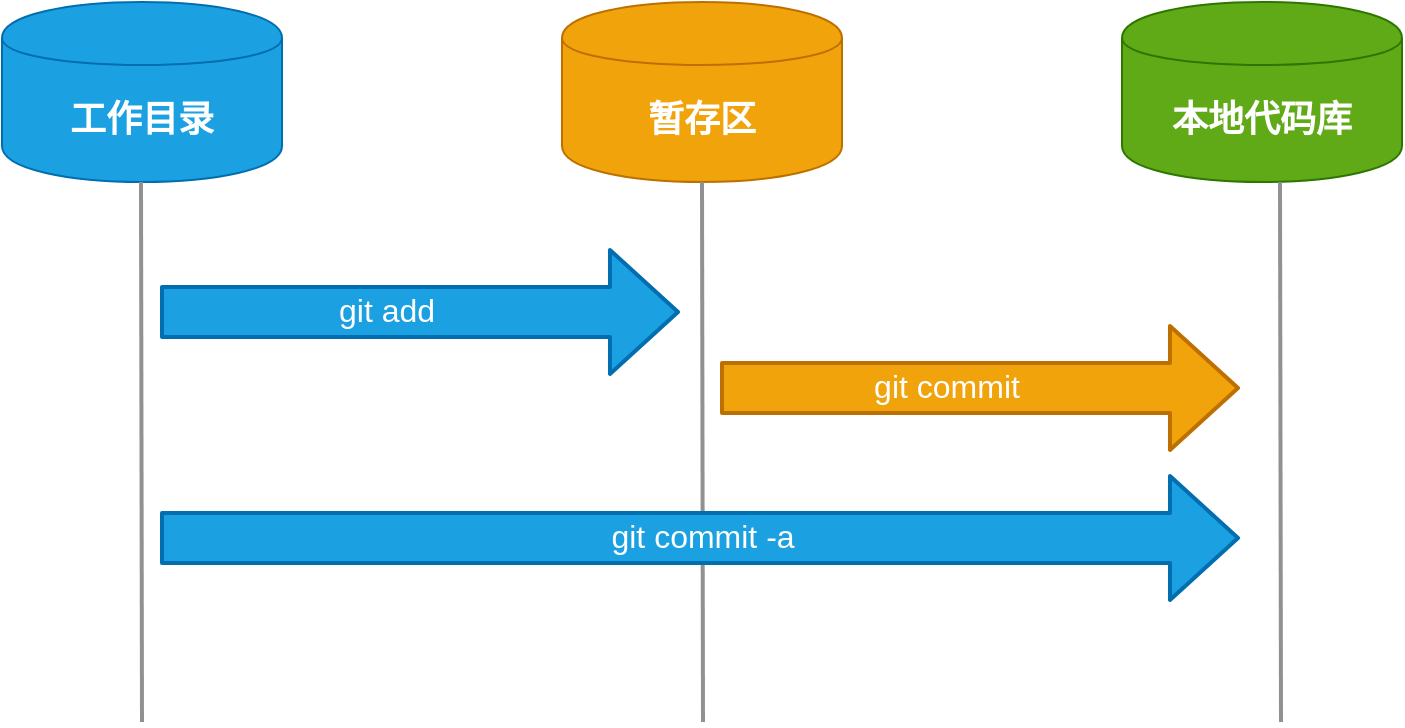 <mxfile version="10.7.2" type="device"><diagram id="mPvFvhs4Uu6dy0XczUvM" name="Page-1"><mxGraphModel dx="918" dy="682" grid="1" gridSize="10" guides="1" tooltips="1" connect="1" arrows="1" fold="1" page="1" pageScale="1" pageWidth="850" pageHeight="1100" math="0" shadow="0"><root><mxCell id="0"/><mxCell id="1" parent="0"/><mxCell id="L9220tiDemQGyv4O1hoO-1" value="工作目录" style="shape=cylinder;whiteSpace=wrap;html=1;boundedLbl=1;backgroundOutline=1;fillColor=#1ba1e2;strokeColor=#006EAF;fontColor=#ffffff;fontSize=18;fontStyle=1" vertex="1" parent="1"><mxGeometry x="81" y="260" width="140" height="90" as="geometry"/></mxCell><mxCell id="L9220tiDemQGyv4O1hoO-2" value="暂存区" style="shape=cylinder;whiteSpace=wrap;html=1;boundedLbl=1;backgroundOutline=1;fillColor=#f0a30a;strokeColor=#BD7000;fontColor=#ffffff;fontSize=18;fontStyle=1" vertex="1" parent="1"><mxGeometry x="361" y="260" width="140" height="90" as="geometry"/></mxCell><mxCell id="L9220tiDemQGyv4O1hoO-3" value="本地代码库" style="shape=cylinder;whiteSpace=wrap;html=1;boundedLbl=1;backgroundOutline=1;fillColor=#60a917;strokeColor=#2D7600;fontColor=#ffffff;fontSize=18;fontStyle=1" vertex="1" parent="1"><mxGeometry x="641" y="260" width="140" height="90" as="geometry"/></mxCell><mxCell id="L9220tiDemQGyv4O1hoO-4" value="" style="endArrow=none;html=1;fontSize=16;strokeWidth=2;strokeColor=#919191;" edge="1" parent="1"><mxGeometry width="50" height="50" relative="1" as="geometry"><mxPoint x="151" y="620" as="sourcePoint"/><mxPoint x="150.5" y="350" as="targetPoint"/></mxGeometry></mxCell><mxCell id="L9220tiDemQGyv4O1hoO-5" value="" style="endArrow=none;html=1;fontSize=16;strokeWidth=2;strokeColor=#919191;" edge="1" parent="1"><mxGeometry width="50" height="50" relative="1" as="geometry"><mxPoint x="431.5" y="620" as="sourcePoint"/><mxPoint x="431" y="350" as="targetPoint"/></mxGeometry></mxCell><mxCell id="L9220tiDemQGyv4O1hoO-6" value="" style="endArrow=none;html=1;fontSize=16;strokeWidth=2;strokeColor=#919191;" edge="1" parent="1"><mxGeometry width="50" height="50" relative="1" as="geometry"><mxPoint x="720.5" y="620" as="sourcePoint"/><mxPoint x="720" y="350" as="targetPoint"/></mxGeometry></mxCell><mxCell id="L9220tiDemQGyv4O1hoO-7" value="" style="shape=flexArrow;endArrow=classic;html=1;strokeColor=#006EAF;strokeWidth=2;fontSize=16;endWidth=35;endSize=10.67;width=24;fillColor=#1ba1e2;" edge="1" parent="1"><mxGeometry width="50" height="50" relative="1" as="geometry"><mxPoint x="160" y="415" as="sourcePoint"/><mxPoint x="420" y="415" as="targetPoint"/></mxGeometry></mxCell><mxCell id="L9220tiDemQGyv4O1hoO-10" value="git add" style="text;html=1;resizable=0;points=[];align=center;verticalAlign=middle;labelBackgroundColor=none;fontSize=16;fontColor=#FFFFFF;" vertex="1" connectable="0" parent="L9220tiDemQGyv4O1hoO-7"><mxGeometry x="-0.133" y="-2" relative="1" as="geometry"><mxPoint y="-3" as="offset"/></mxGeometry></mxCell><mxCell id="L9220tiDemQGyv4O1hoO-14" value="" style="shape=flexArrow;endArrow=classic;html=1;strokeColor=#BD7000;strokeWidth=2;fontSize=16;endWidth=35;endSize=10.67;width=24;fillColor=#f0a30a;" edge="1" parent="1"><mxGeometry width="50" height="50" relative="1" as="geometry"><mxPoint x="440" y="453" as="sourcePoint"/><mxPoint x="700" y="453" as="targetPoint"/></mxGeometry></mxCell><mxCell id="L9220tiDemQGyv4O1hoO-15" value="git commit" style="text;html=1;resizable=0;points=[];align=center;verticalAlign=middle;labelBackgroundColor=none;fontSize=16;fontColor=#FFFFFF;" vertex="1" connectable="0" parent="L9220tiDemQGyv4O1hoO-14"><mxGeometry x="-0.133" y="-2" relative="1" as="geometry"><mxPoint y="-3" as="offset"/></mxGeometry></mxCell><mxCell id="L9220tiDemQGyv4O1hoO-16" value="" style="shape=flexArrow;endArrow=classic;html=1;strokeColor=#006EAF;strokeWidth=2;fontSize=16;endWidth=35;endSize=10.67;width=24;fillColor=#1ba1e2;" edge="1" parent="1"><mxGeometry width="50" height="50" relative="1" as="geometry"><mxPoint x="160" y="528" as="sourcePoint"/><mxPoint x="700" y="528" as="targetPoint"/></mxGeometry></mxCell><mxCell id="L9220tiDemQGyv4O1hoO-17" value="git commit -a" style="text;html=1;resizable=0;points=[];align=center;verticalAlign=middle;labelBackgroundColor=none;fontSize=16;fontColor=#FFFFFF;" vertex="1" connectable="0" parent="L9220tiDemQGyv4O1hoO-16"><mxGeometry x="-0.133" y="-2" relative="1" as="geometry"><mxPoint x="37" y="-3" as="offset"/></mxGeometry></mxCell></root></mxGraphModel></diagram></mxfile>